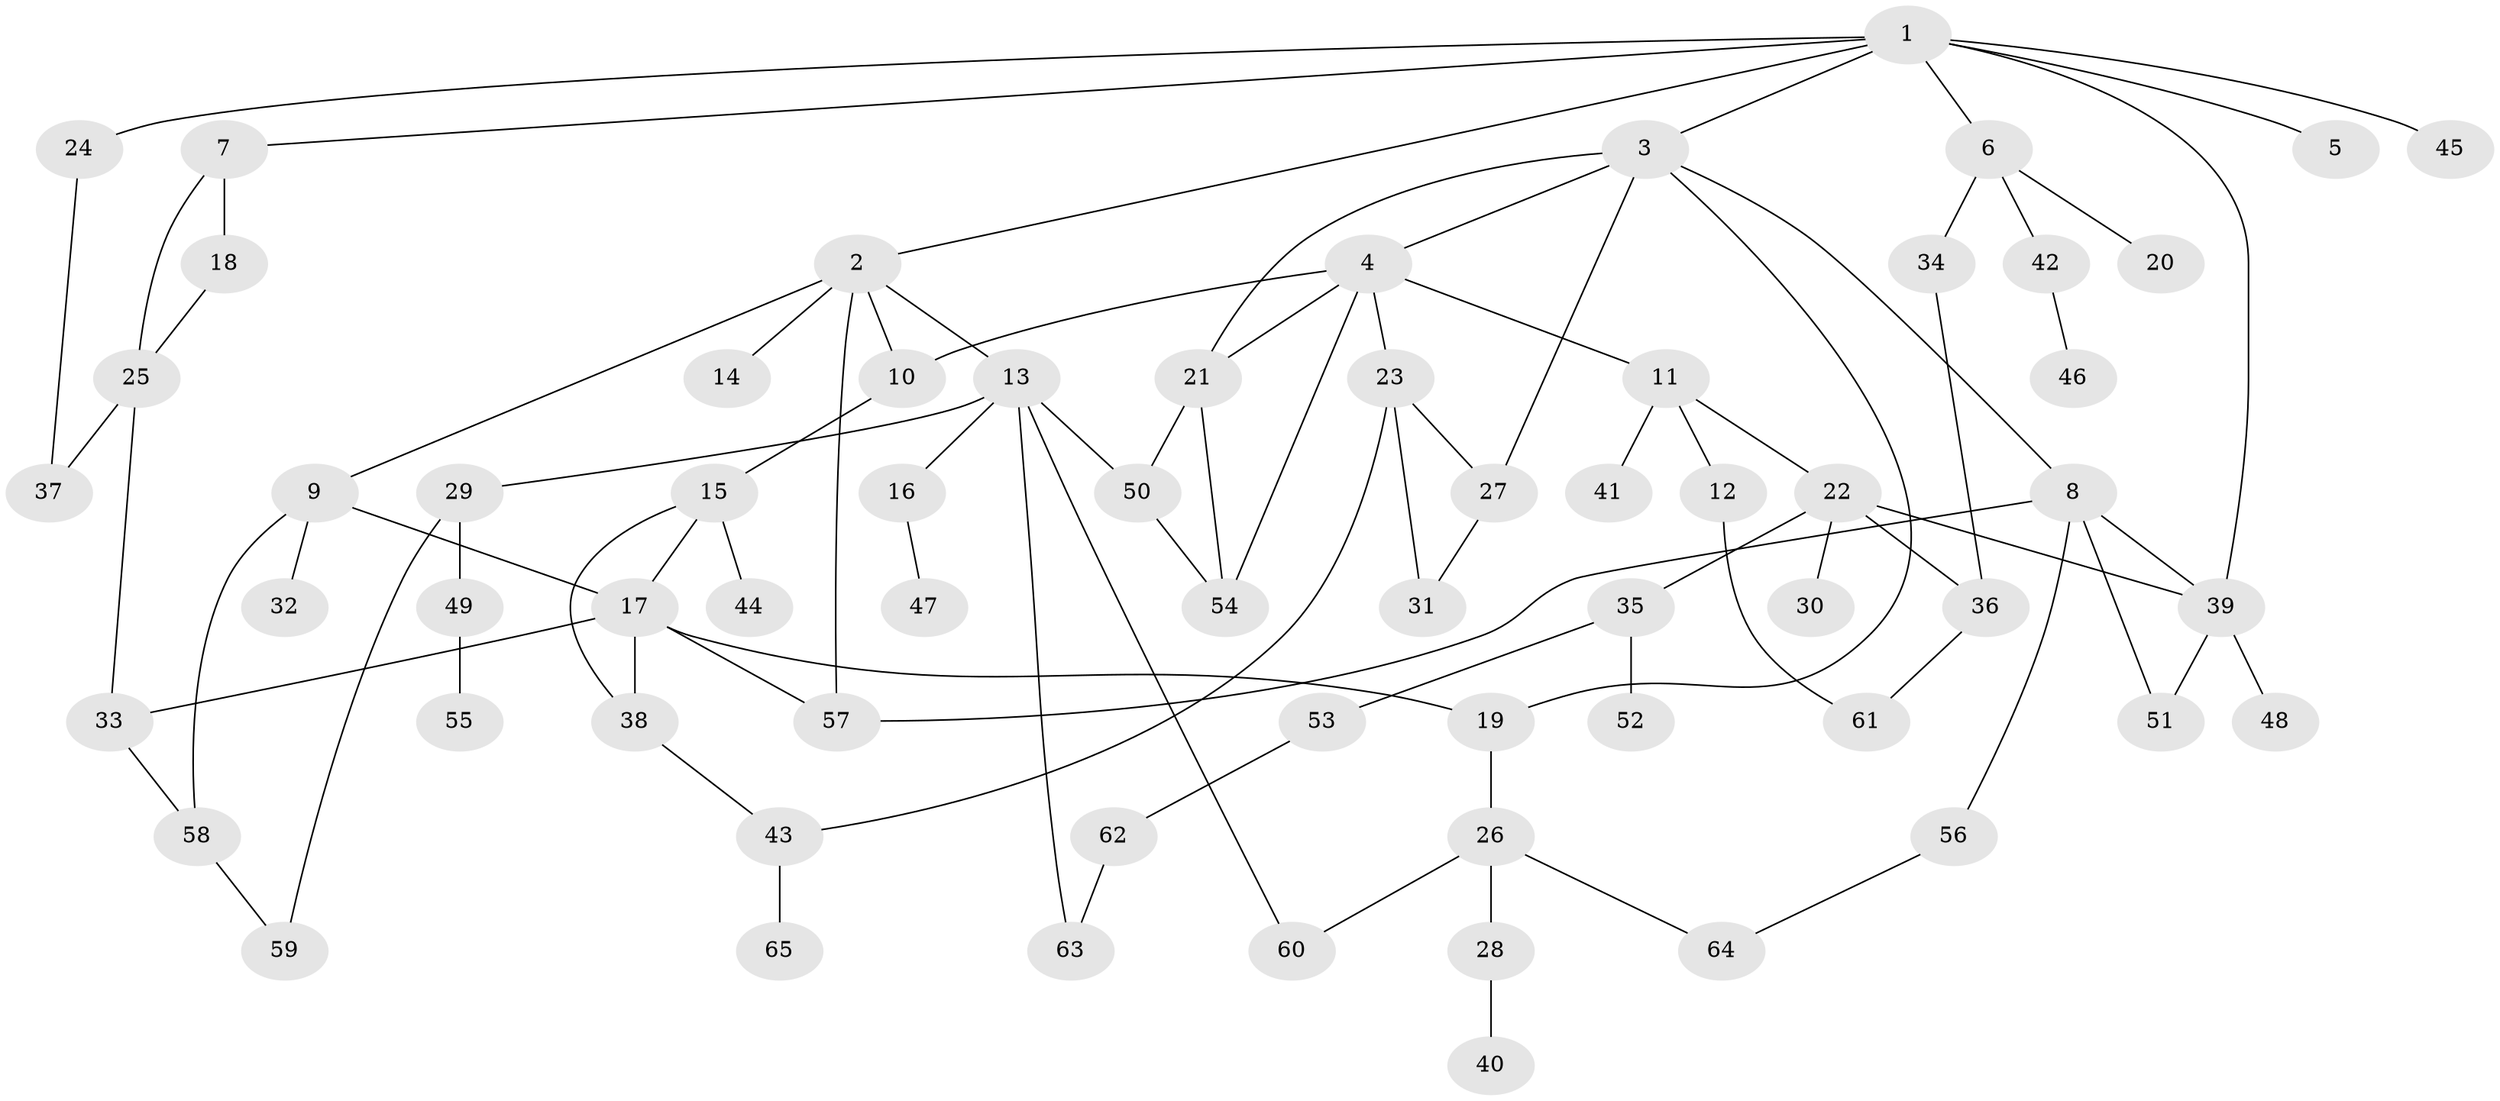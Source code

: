 // coarse degree distribution, {1: 0.13636363636363635, 3: 0.22727272727272727, 6: 0.13636363636363635, 5: 0.045454545454545456, 4: 0.13636363636363635, 2: 0.2727272727272727, 7: 0.045454545454545456}
// Generated by graph-tools (version 1.1) at 2025/36/03/04/25 23:36:09]
// undirected, 65 vertices, 90 edges
graph export_dot {
  node [color=gray90,style=filled];
  1;
  2;
  3;
  4;
  5;
  6;
  7;
  8;
  9;
  10;
  11;
  12;
  13;
  14;
  15;
  16;
  17;
  18;
  19;
  20;
  21;
  22;
  23;
  24;
  25;
  26;
  27;
  28;
  29;
  30;
  31;
  32;
  33;
  34;
  35;
  36;
  37;
  38;
  39;
  40;
  41;
  42;
  43;
  44;
  45;
  46;
  47;
  48;
  49;
  50;
  51;
  52;
  53;
  54;
  55;
  56;
  57;
  58;
  59;
  60;
  61;
  62;
  63;
  64;
  65;
  1 -- 2;
  1 -- 3;
  1 -- 5;
  1 -- 6;
  1 -- 7;
  1 -- 24;
  1 -- 45;
  1 -- 39;
  2 -- 9;
  2 -- 10;
  2 -- 13;
  2 -- 14;
  2 -- 57;
  3 -- 4;
  3 -- 8;
  3 -- 19;
  3 -- 27;
  3 -- 21;
  4 -- 11;
  4 -- 21;
  4 -- 23;
  4 -- 10;
  4 -- 54;
  6 -- 20;
  6 -- 34;
  6 -- 42;
  7 -- 18;
  7 -- 25;
  8 -- 39;
  8 -- 51;
  8 -- 56;
  8 -- 57;
  9 -- 32;
  9 -- 17;
  9 -- 58;
  10 -- 15;
  11 -- 12;
  11 -- 22;
  11 -- 41;
  12 -- 61;
  13 -- 16;
  13 -- 29;
  13 -- 50;
  13 -- 60;
  13 -- 63;
  15 -- 17;
  15 -- 38;
  15 -- 44;
  16 -- 47;
  17 -- 33;
  17 -- 57;
  17 -- 19;
  17 -- 38;
  18 -- 25;
  19 -- 26;
  21 -- 50;
  21 -- 54;
  22 -- 30;
  22 -- 35;
  22 -- 36;
  22 -- 39;
  23 -- 31;
  23 -- 27;
  23 -- 43;
  24 -- 37;
  25 -- 33;
  25 -- 37;
  26 -- 28;
  26 -- 64;
  26 -- 60;
  27 -- 31;
  28 -- 40;
  29 -- 49;
  29 -- 59;
  33 -- 58;
  34 -- 36;
  35 -- 52;
  35 -- 53;
  36 -- 61;
  38 -- 43;
  39 -- 48;
  39 -- 51;
  42 -- 46;
  43 -- 65;
  49 -- 55;
  50 -- 54;
  53 -- 62;
  56 -- 64;
  58 -- 59;
  62 -- 63;
}
